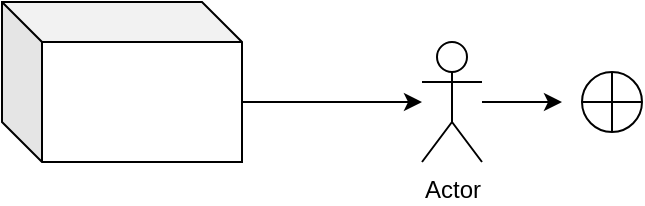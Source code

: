 <mxfile version="21.7.4" type="github">
  <diagram name="第 1 页" id="j6gmTvw6NknPKDf3nKfn">
    <mxGraphModel dx="1426" dy="793" grid="1" gridSize="10" guides="1" tooltips="1" connect="1" arrows="1" fold="1" page="1" pageScale="1" pageWidth="827" pageHeight="1169" background="#FFFFFF" math="0" shadow="0">
      <root>
        <mxCell id="0" />
        <mxCell id="1" parent="0" />
        <mxCell id="QoPzlH-ej-1czx7dS2v0-1" value="" style="shape=cube;whiteSpace=wrap;html=1;boundedLbl=1;backgroundOutline=1;darkOpacity=0.05;darkOpacity2=0.1;" vertex="1" parent="1">
          <mxGeometry x="350" y="370" width="120" height="80" as="geometry" />
        </mxCell>
        <mxCell id="QoPzlH-ej-1czx7dS2v0-3" value="" style="endArrow=classic;html=1;rounded=0;" edge="1" parent="1">
          <mxGeometry width="50" height="50" relative="1" as="geometry">
            <mxPoint x="470" y="420" as="sourcePoint" />
            <mxPoint x="560" y="420" as="targetPoint" />
          </mxGeometry>
        </mxCell>
        <mxCell id="QoPzlH-ej-1czx7dS2v0-7" style="edgeStyle=orthogonalEdgeStyle;rounded=0;orthogonalLoop=1;jettySize=auto;html=1;" edge="1" parent="1" source="QoPzlH-ej-1czx7dS2v0-4">
          <mxGeometry relative="1" as="geometry">
            <mxPoint x="630" y="420" as="targetPoint" />
          </mxGeometry>
        </mxCell>
        <mxCell id="QoPzlH-ej-1czx7dS2v0-4" value="Actor" style="shape=umlActor;verticalLabelPosition=bottom;verticalAlign=top;html=1;outlineConnect=0;" vertex="1" parent="1">
          <mxGeometry x="560" y="390" width="30" height="60" as="geometry" />
        </mxCell>
        <mxCell id="QoPzlH-ej-1czx7dS2v0-5" value="" style="shape=orEllipse;perimeter=ellipsePerimeter;whiteSpace=wrap;html=1;backgroundOutline=1;" vertex="1" parent="1">
          <mxGeometry x="640" y="405" width="30" height="30" as="geometry" />
        </mxCell>
      </root>
    </mxGraphModel>
  </diagram>
</mxfile>
